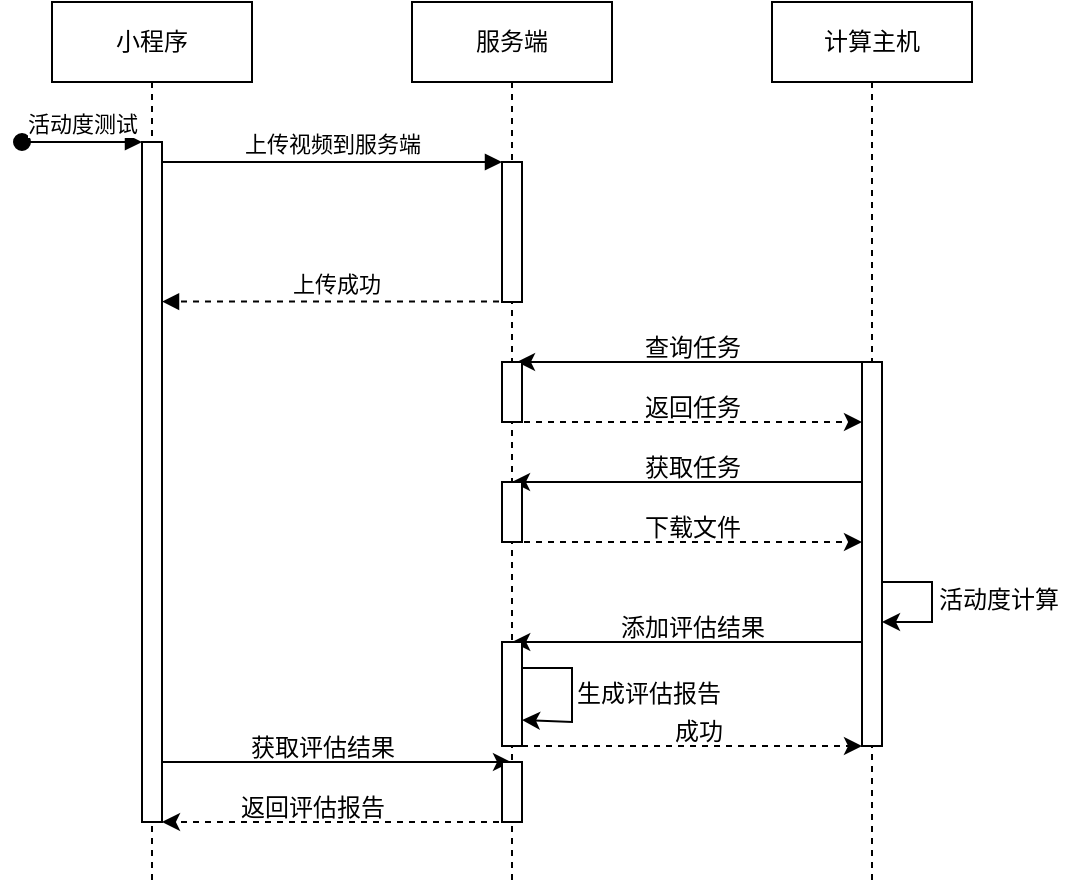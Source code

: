 <mxfile version="24.8.4">
  <diagram name="Page-1" id="2YBvvXClWsGukQMizWep">
    <mxGraphModel dx="1072" dy="588" grid="1" gridSize="10" guides="1" tooltips="1" connect="1" arrows="1" fold="1" page="1" pageScale="1" pageWidth="850" pageHeight="1100" math="0" shadow="0">
      <root>
        <mxCell id="0" />
        <mxCell id="1" parent="0" />
        <mxCell id="aM9ryv3xv72pqoxQDRHE-1" value="小程序" style="shape=umlLifeline;perimeter=lifelinePerimeter;whiteSpace=wrap;html=1;container=0;dropTarget=0;collapsible=0;recursiveResize=0;outlineConnect=0;portConstraint=eastwest;newEdgeStyle={&quot;edgeStyle&quot;:&quot;elbowEdgeStyle&quot;,&quot;elbow&quot;:&quot;vertical&quot;,&quot;curved&quot;:0,&quot;rounded&quot;:0};" parent="1" vertex="1">
          <mxGeometry x="40" y="40" width="100" height="440" as="geometry" />
        </mxCell>
        <mxCell id="aM9ryv3xv72pqoxQDRHE-2" value="" style="html=1;points=[];perimeter=orthogonalPerimeter;outlineConnect=0;targetShapes=umlLifeline;portConstraint=eastwest;newEdgeStyle={&quot;edgeStyle&quot;:&quot;elbowEdgeStyle&quot;,&quot;elbow&quot;:&quot;vertical&quot;,&quot;curved&quot;:0,&quot;rounded&quot;:0};" parent="aM9ryv3xv72pqoxQDRHE-1" vertex="1">
          <mxGeometry x="45" y="70" width="10" height="340" as="geometry" />
        </mxCell>
        <mxCell id="aM9ryv3xv72pqoxQDRHE-3" value="活动度测试" style="html=1;verticalAlign=bottom;startArrow=oval;endArrow=block;startSize=8;edgeStyle=elbowEdgeStyle;elbow=vertical;curved=0;rounded=0;" parent="aM9ryv3xv72pqoxQDRHE-1" target="aM9ryv3xv72pqoxQDRHE-2" edge="1">
          <mxGeometry relative="1" as="geometry">
            <mxPoint x="-15" y="70" as="sourcePoint" />
          </mxGeometry>
        </mxCell>
        <mxCell id="HZUrijzoaSzUp7FHq8ut-8" value="" style="edgeStyle=elbowEdgeStyle;rounded=0;orthogonalLoop=1;jettySize=auto;html=1;elbow=vertical;curved=0;dashed=1;" edge="1" parent="1" source="aM9ryv3xv72pqoxQDRHE-5" target="HZUrijzoaSzUp7FHq8ut-2">
          <mxGeometry relative="1" as="geometry">
            <mxPoint x="280.05" y="250" as="sourcePoint" />
            <mxPoint x="439.95" y="250" as="targetPoint" />
            <Array as="points">
              <mxPoint x="369.95" y="250" />
            </Array>
          </mxGeometry>
        </mxCell>
        <mxCell id="aM9ryv3xv72pqoxQDRHE-5" value="服务端" style="shape=umlLifeline;perimeter=lifelinePerimeter;whiteSpace=wrap;html=1;container=0;dropTarget=0;collapsible=0;recursiveResize=0;outlineConnect=0;portConstraint=eastwest;newEdgeStyle={&quot;edgeStyle&quot;:&quot;elbowEdgeStyle&quot;,&quot;elbow&quot;:&quot;vertical&quot;,&quot;curved&quot;:0,&quot;rounded&quot;:0};" parent="1" vertex="1">
          <mxGeometry x="220" y="40" width="100" height="440" as="geometry" />
        </mxCell>
        <mxCell id="aM9ryv3xv72pqoxQDRHE-7" value="上传视频到服务端" style="html=1;verticalAlign=bottom;endArrow=block;edgeStyle=elbowEdgeStyle;elbow=vertical;curved=0;rounded=0;entryX=0;entryY=0;entryDx=0;entryDy=0;" parent="1" source="aM9ryv3xv72pqoxQDRHE-2" target="HZUrijzoaSzUp7FHq8ut-40" edge="1">
          <mxGeometry x="0.002" relative="1" as="geometry">
            <mxPoint x="195" y="130" as="sourcePoint" />
            <Array as="points">
              <mxPoint x="180" y="120" />
            </Array>
            <mxPoint x="260" y="120" as="targetPoint" />
            <mxPoint as="offset" />
          </mxGeometry>
        </mxCell>
        <mxCell id="aM9ryv3xv72pqoxQDRHE-9" value="上传成功" style="html=1;verticalAlign=bottom;endArrow=block;edgeStyle=elbowEdgeStyle;elbow=vertical;curved=0;rounded=0;dashed=1;" parent="1" source="aM9ryv3xv72pqoxQDRHE-5" target="aM9ryv3xv72pqoxQDRHE-2" edge="1">
          <mxGeometry relative="1" as="geometry">
            <mxPoint x="265" y="189.8" as="sourcePoint" />
            <Array as="points">
              <mxPoint x="190" y="189.8" />
            </Array>
            <mxPoint x="100" y="189.8" as="targetPoint" />
          </mxGeometry>
        </mxCell>
        <mxCell id="HZUrijzoaSzUp7FHq8ut-4" value="" style="edgeStyle=elbowEdgeStyle;rounded=0;orthogonalLoop=1;jettySize=auto;html=1;elbow=horizontal;curved=0;entryX=0.75;entryY=0;entryDx=0;entryDy=0;" edge="1" parent="1" source="HZUrijzoaSzUp7FHq8ut-2" target="HZUrijzoaSzUp7FHq8ut-28">
          <mxGeometry relative="1" as="geometry">
            <mxPoint x="440" y="220" as="sourcePoint" />
            <mxPoint x="280" y="220" as="targetPoint" />
            <Array as="points">
              <mxPoint x="280" y="220" />
            </Array>
          </mxGeometry>
        </mxCell>
        <mxCell id="HZUrijzoaSzUp7FHq8ut-1" value="计算主机" style="shape=umlLifeline;perimeter=lifelinePerimeter;whiteSpace=wrap;html=1;container=0;dropTarget=0;collapsible=0;recursiveResize=0;outlineConnect=0;portConstraint=eastwest;newEdgeStyle={&quot;edgeStyle&quot;:&quot;elbowEdgeStyle&quot;,&quot;elbow&quot;:&quot;vertical&quot;,&quot;curved&quot;:0,&quot;rounded&quot;:0};" vertex="1" parent="1">
          <mxGeometry x="400" y="40" width="100" height="440" as="geometry" />
        </mxCell>
        <mxCell id="HZUrijzoaSzUp7FHq8ut-2" value="" style="html=1;points=[];perimeter=orthogonalPerimeter;outlineConnect=0;targetShapes=umlLifeline;portConstraint=eastwest;newEdgeStyle={&quot;edgeStyle&quot;:&quot;elbowEdgeStyle&quot;,&quot;elbow&quot;:&quot;vertical&quot;,&quot;curved&quot;:0,&quot;rounded&quot;:0};" vertex="1" parent="HZUrijzoaSzUp7FHq8ut-1">
          <mxGeometry x="45" y="180" width="10" height="192" as="geometry" />
        </mxCell>
        <mxCell id="HZUrijzoaSzUp7FHq8ut-21" value="" style="edgeStyle=none;orthogonalLoop=1;jettySize=auto;html=1;rounded=0;" edge="1" parent="HZUrijzoaSzUp7FHq8ut-1">
          <mxGeometry width="100" relative="1" as="geometry">
            <mxPoint x="55" y="290" as="sourcePoint" />
            <mxPoint x="55" y="310" as="targetPoint" />
            <Array as="points">
              <mxPoint x="80" y="290" />
              <mxPoint x="80" y="300" />
              <mxPoint x="80" y="310" />
            </Array>
          </mxGeometry>
        </mxCell>
        <mxCell id="HZUrijzoaSzUp7FHq8ut-7" value="查询任务" style="text;html=1;align=center;verticalAlign=middle;resizable=0;points=[];autosize=1;strokeColor=none;fillColor=none;" vertex="1" parent="1">
          <mxGeometry x="325" y="198" width="70" height="30" as="geometry" />
        </mxCell>
        <mxCell id="HZUrijzoaSzUp7FHq8ut-9" value="返回任务" style="text;html=1;align=center;verticalAlign=middle;resizable=0;points=[];autosize=1;strokeColor=none;fillColor=none;" vertex="1" parent="1">
          <mxGeometry x="325" y="228" width="70" height="30" as="geometry" />
        </mxCell>
        <mxCell id="HZUrijzoaSzUp7FHq8ut-13" value="" style="edgeStyle=elbowEdgeStyle;rounded=0;orthogonalLoop=1;jettySize=auto;html=1;elbow=vertical;curved=0;dashed=1;" edge="1" parent="1" target="HZUrijzoaSzUp7FHq8ut-2">
          <mxGeometry relative="1" as="geometry">
            <mxPoint x="270" y="310" as="sourcePoint" />
            <mxPoint x="439.95" y="310" as="targetPoint" />
            <Array as="points">
              <mxPoint x="369.95" y="310" />
            </Array>
          </mxGeometry>
        </mxCell>
        <mxCell id="HZUrijzoaSzUp7FHq8ut-14" value="" style="edgeStyle=elbowEdgeStyle;rounded=0;orthogonalLoop=1;jettySize=auto;html=1;elbow=horizontal;curved=0;" edge="1" parent="1" source="HZUrijzoaSzUp7FHq8ut-2">
          <mxGeometry relative="1" as="geometry">
            <mxPoint x="440" y="280" as="sourcePoint" />
            <mxPoint x="270.1" y="280.0" as="targetPoint" />
            <Array as="points">
              <mxPoint x="270" y="280" />
            </Array>
          </mxGeometry>
        </mxCell>
        <mxCell id="HZUrijzoaSzUp7FHq8ut-16" value="获取任务" style="text;html=1;align=center;verticalAlign=middle;resizable=0;points=[];autosize=1;strokeColor=none;fillColor=none;" vertex="1" parent="1">
          <mxGeometry x="325" y="258" width="70" height="30" as="geometry" />
        </mxCell>
        <mxCell id="HZUrijzoaSzUp7FHq8ut-17" value="下载文件" style="text;html=1;align=center;verticalAlign=middle;resizable=0;points=[];autosize=1;strokeColor=none;fillColor=none;" vertex="1" parent="1">
          <mxGeometry x="325" y="288" width="70" height="30" as="geometry" />
        </mxCell>
        <mxCell id="HZUrijzoaSzUp7FHq8ut-23" value="活动度计算" style="text;html=1;align=center;verticalAlign=middle;resizable=0;points=[];autosize=1;strokeColor=none;fillColor=none;" vertex="1" parent="1">
          <mxGeometry x="473" y="324" width="80" height="30" as="geometry" />
        </mxCell>
        <mxCell id="HZUrijzoaSzUp7FHq8ut-24" value="" style="edgeStyle=none;orthogonalLoop=1;jettySize=auto;html=1;rounded=0;" edge="1" parent="1">
          <mxGeometry width="100" relative="1" as="geometry">
            <mxPoint x="445" y="360" as="sourcePoint" />
            <mxPoint x="270.1" y="360" as="targetPoint" />
            <Array as="points" />
          </mxGeometry>
        </mxCell>
        <mxCell id="HZUrijzoaSzUp7FHq8ut-25" value="添加评估结果" style="text;html=1;align=center;verticalAlign=middle;resizable=0;points=[];autosize=1;strokeColor=none;fillColor=none;" vertex="1" parent="1">
          <mxGeometry x="310" y="338" width="100" height="30" as="geometry" />
        </mxCell>
        <mxCell id="HZUrijzoaSzUp7FHq8ut-26" value="" style="edgeStyle=elbowEdgeStyle;rounded=0;orthogonalLoop=1;jettySize=auto;html=1;elbow=vertical;curved=0;dashed=1;" edge="1" parent="1" source="HZUrijzoaSzUp7FHq8ut-30" target="HZUrijzoaSzUp7FHq8ut-2">
          <mxGeometry relative="1" as="geometry">
            <mxPoint x="272.5" y="412" as="sourcePoint" />
            <mxPoint x="447.5" y="412" as="targetPoint" />
            <Array as="points">
              <mxPoint x="372.45" y="412" />
            </Array>
          </mxGeometry>
        </mxCell>
        <mxCell id="HZUrijzoaSzUp7FHq8ut-27" value="成功" style="text;html=1;align=center;verticalAlign=middle;resizable=0;points=[];autosize=1;strokeColor=none;fillColor=none;" vertex="1" parent="1">
          <mxGeometry x="337.5" y="390" width="50" height="30" as="geometry" />
        </mxCell>
        <mxCell id="HZUrijzoaSzUp7FHq8ut-28" value="" style="rounded=0;whiteSpace=wrap;html=1;" vertex="1" parent="1">
          <mxGeometry x="265" y="220" width="10" height="30" as="geometry" />
        </mxCell>
        <mxCell id="HZUrijzoaSzUp7FHq8ut-29" value="" style="rounded=0;whiteSpace=wrap;html=1;" vertex="1" parent="1">
          <mxGeometry x="265" y="280" width="10" height="30" as="geometry" />
        </mxCell>
        <mxCell id="HZUrijzoaSzUp7FHq8ut-30" value="" style="rounded=0;whiteSpace=wrap;html=1;" vertex="1" parent="1">
          <mxGeometry x="265" y="360" width="10" height="52" as="geometry" />
        </mxCell>
        <mxCell id="HZUrijzoaSzUp7FHq8ut-32" value="" style="edgeStyle=none;orthogonalLoop=1;jettySize=auto;html=1;rounded=0;entryX=1;entryY=0.75;entryDx=0;entryDy=0;exitX=1;exitY=0.25;exitDx=0;exitDy=0;" edge="1" parent="1" source="HZUrijzoaSzUp7FHq8ut-30" target="HZUrijzoaSzUp7FHq8ut-30">
          <mxGeometry width="100" relative="1" as="geometry">
            <mxPoint x="240" y="380" as="sourcePoint" />
            <mxPoint x="340" y="380" as="targetPoint" />
            <Array as="points">
              <mxPoint x="300" y="373" />
              <mxPoint x="300" y="390" />
              <mxPoint x="300" y="400" />
            </Array>
          </mxGeometry>
        </mxCell>
        <mxCell id="HZUrijzoaSzUp7FHq8ut-33" value="生成评估报告" style="text;html=1;align=center;verticalAlign=middle;resizable=0;points=[];autosize=1;strokeColor=none;fillColor=none;" vertex="1" parent="1">
          <mxGeometry x="287.5" y="371" width="100" height="30" as="geometry" />
        </mxCell>
        <mxCell id="HZUrijzoaSzUp7FHq8ut-35" value="" style="edgeStyle=none;orthogonalLoop=1;jettySize=auto;html=1;rounded=0;exitX=1;exitY=0;exitDx=0;exitDy=0;" edge="1" parent="1" target="aM9ryv3xv72pqoxQDRHE-5">
          <mxGeometry width="100" relative="1" as="geometry">
            <mxPoint x="95" y="420" as="sourcePoint" />
            <mxPoint x="220" y="440" as="targetPoint" />
            <Array as="points" />
          </mxGeometry>
        </mxCell>
        <mxCell id="HZUrijzoaSzUp7FHq8ut-37" value="获取评估结果" style="text;html=1;align=center;verticalAlign=middle;resizable=0;points=[];autosize=1;strokeColor=none;fillColor=none;" vertex="1" parent="1">
          <mxGeometry x="125" y="398" width="100" height="30" as="geometry" />
        </mxCell>
        <mxCell id="HZUrijzoaSzUp7FHq8ut-38" value="" style="edgeStyle=none;orthogonalLoop=1;jettySize=auto;html=1;rounded=0;entryX=1;entryY=1;entryDx=0;entryDy=0;dashed=1;" edge="1" parent="1" source="aM9ryv3xv72pqoxQDRHE-5">
          <mxGeometry width="100" relative="1" as="geometry">
            <mxPoint x="150" y="460" as="sourcePoint" />
            <mxPoint x="95" y="450" as="targetPoint" />
            <Array as="points" />
          </mxGeometry>
        </mxCell>
        <mxCell id="HZUrijzoaSzUp7FHq8ut-39" value="返回评估报告" style="text;html=1;align=center;verticalAlign=middle;resizable=0;points=[];autosize=1;strokeColor=none;fillColor=none;" vertex="1" parent="1">
          <mxGeometry x="120" y="428" width="100" height="30" as="geometry" />
        </mxCell>
        <mxCell id="HZUrijzoaSzUp7FHq8ut-40" value="" style="rounded=0;whiteSpace=wrap;html=1;" vertex="1" parent="1">
          <mxGeometry x="265" y="120" width="10" height="70" as="geometry" />
        </mxCell>
        <mxCell id="HZUrijzoaSzUp7FHq8ut-41" value="" style="rounded=0;whiteSpace=wrap;html=1;" vertex="1" parent="1">
          <mxGeometry x="265" y="420" width="10" height="30" as="geometry" />
        </mxCell>
      </root>
    </mxGraphModel>
  </diagram>
</mxfile>
